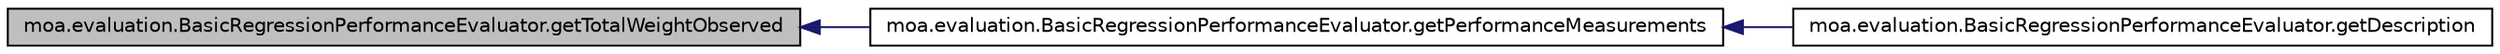 digraph G
{
  edge [fontname="Helvetica",fontsize="10",labelfontname="Helvetica",labelfontsize="10"];
  node [fontname="Helvetica",fontsize="10",shape=record];
  rankdir=LR;
  Node1 [label="moa.evaluation.BasicRegressionPerformanceEvaluator.getTotalWeightObserved",height=0.2,width=0.4,color="black", fillcolor="grey75", style="filled" fontcolor="black"];
  Node1 -> Node2 [dir=back,color="midnightblue",fontsize="10",style="solid",fontname="Helvetica"];
  Node2 [label="moa.evaluation.BasicRegressionPerformanceEvaluator.getPerformanceMeasurements",height=0.2,width=0.4,color="black", fillcolor="white", style="filled",URL="$classmoa_1_1evaluation_1_1BasicRegressionPerformanceEvaluator.html#a7560018f09abc51d9187fe8b87c5ef3b",tooltip="Gets the current measurements monitored by this evaluator."];
  Node2 -> Node3 [dir=back,color="midnightblue",fontsize="10",style="solid",fontname="Helvetica"];
  Node3 [label="moa.evaluation.BasicRegressionPerformanceEvaluator.getDescription",height=0.2,width=0.4,color="black", fillcolor="white", style="filled",URL="$classmoa_1_1evaluation_1_1BasicRegressionPerformanceEvaluator.html#a0acc10506d9dc318a0467f0133623835",tooltip="Returns a string representation of this object."];
}
